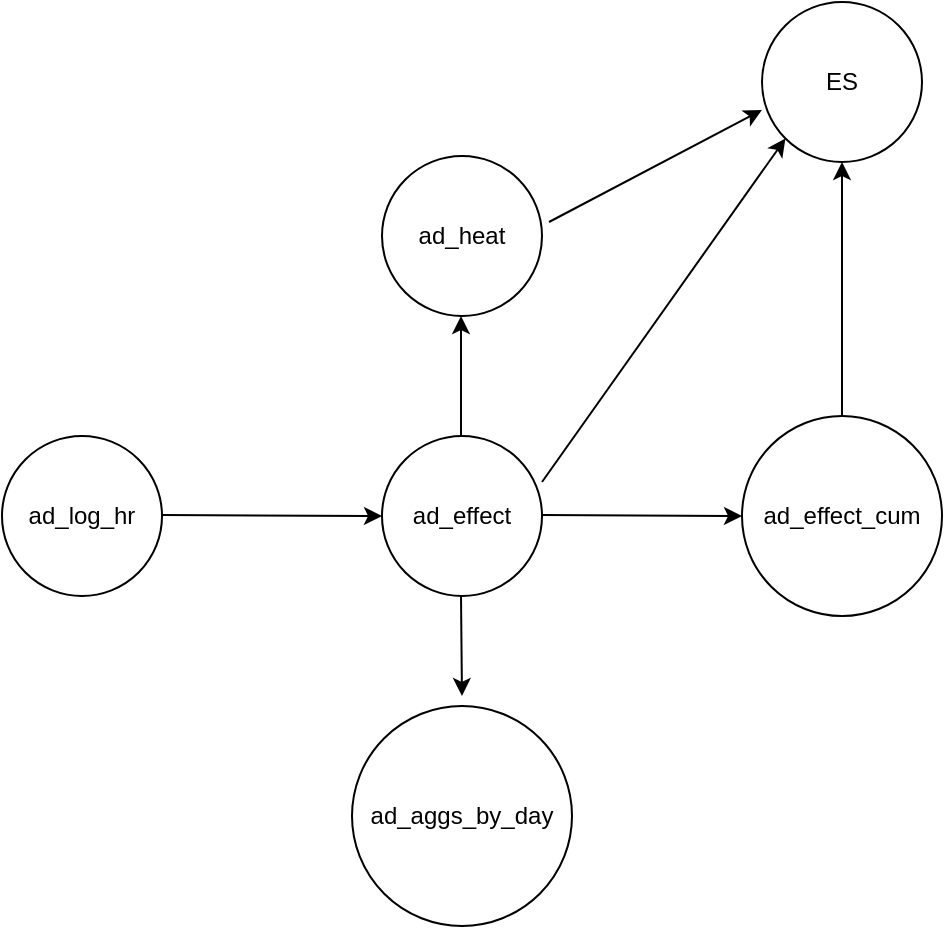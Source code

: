 <mxfile version="24.7.12">
  <diagram name="Page-1" id="b520641d-4fe3-3701-9064-5fc419738815">
    <mxGraphModel dx="1360" dy="761" grid="1" gridSize="10" guides="1" tooltips="1" connect="1" arrows="1" fold="1" page="1" pageScale="1" pageWidth="1100" pageHeight="850" background="none" math="0" shadow="0">
      <root>
        <mxCell id="0" />
        <mxCell id="1" parent="0" />
        <mxCell id="h7TTHRVeX8xDFdHaY4hK-1" value="ad_log_hr" style="ellipse;whiteSpace=wrap;html=1;aspect=fixed;" vertex="1" parent="1">
          <mxGeometry x="160" y="297" width="80" height="80" as="geometry" />
        </mxCell>
        <mxCell id="h7TTHRVeX8xDFdHaY4hK-2" value="ad_effect" style="ellipse;whiteSpace=wrap;html=1;aspect=fixed;" vertex="1" parent="1">
          <mxGeometry x="350" y="297" width="80" height="80" as="geometry" />
        </mxCell>
        <mxCell id="h7TTHRVeX8xDFdHaY4hK-4" value="" style="endArrow=classic;html=1;rounded=0;entryX=0;entryY=0.5;entryDx=0;entryDy=0;" edge="1" parent="1" target="h7TTHRVeX8xDFdHaY4hK-2">
          <mxGeometry width="50" height="50" relative="1" as="geometry">
            <mxPoint x="240" y="336.5" as="sourcePoint" />
            <mxPoint x="320" y="336.5" as="targetPoint" />
          </mxGeometry>
        </mxCell>
        <mxCell id="h7TTHRVeX8xDFdHaY4hK-5" value="ad_effect_cum" style="ellipse;whiteSpace=wrap;html=1;aspect=fixed;" vertex="1" parent="1">
          <mxGeometry x="530" y="287" width="100" height="100" as="geometry" />
        </mxCell>
        <mxCell id="h7TTHRVeX8xDFdHaY4hK-6" value="" style="endArrow=classic;html=1;rounded=0;" edge="1" parent="1">
          <mxGeometry width="50" height="50" relative="1" as="geometry">
            <mxPoint x="430" y="336.5" as="sourcePoint" />
            <mxPoint x="530" y="337" as="targetPoint" />
          </mxGeometry>
        </mxCell>
        <mxCell id="h7TTHRVeX8xDFdHaY4hK-9" value="ad_aggs_by_day" style="ellipse;whiteSpace=wrap;html=1;aspect=fixed;" vertex="1" parent="1">
          <mxGeometry x="335" y="432" width="110" height="110" as="geometry" />
        </mxCell>
        <mxCell id="h7TTHRVeX8xDFdHaY4hK-10" value="" style="endArrow=classic;html=1;rounded=0;" edge="1" parent="1">
          <mxGeometry width="50" height="50" relative="1" as="geometry">
            <mxPoint x="389.5" y="377" as="sourcePoint" />
            <mxPoint x="390" y="427" as="targetPoint" />
          </mxGeometry>
        </mxCell>
        <mxCell id="h7TTHRVeX8xDFdHaY4hK-11" value="ad_heat" style="ellipse;whiteSpace=wrap;html=1;aspect=fixed;" vertex="1" parent="1">
          <mxGeometry x="350" y="157" width="80" height="80" as="geometry" />
        </mxCell>
        <mxCell id="h7TTHRVeX8xDFdHaY4hK-12" value="" style="endArrow=classic;html=1;rounded=0;" edge="1" parent="1">
          <mxGeometry width="50" height="50" relative="1" as="geometry">
            <mxPoint x="389.5" y="297" as="sourcePoint" />
            <mxPoint x="389.5" y="237" as="targetPoint" />
          </mxGeometry>
        </mxCell>
        <mxCell id="h7TTHRVeX8xDFdHaY4hK-13" value="ES" style="ellipse;whiteSpace=wrap;html=1;aspect=fixed;" vertex="1" parent="1">
          <mxGeometry x="540" y="80" width="80" height="80" as="geometry" />
        </mxCell>
        <mxCell id="h7TTHRVeX8xDFdHaY4hK-18" value="" style="endArrow=classic;html=1;rounded=0;entryX=0;entryY=1;entryDx=0;entryDy=0;" edge="1" parent="1" target="h7TTHRVeX8xDFdHaY4hK-13">
          <mxGeometry width="50" height="50" relative="1" as="geometry">
            <mxPoint x="430" y="320" as="sourcePoint" />
            <mxPoint x="480" y="270" as="targetPoint" />
          </mxGeometry>
        </mxCell>
        <mxCell id="h7TTHRVeX8xDFdHaY4hK-19" value="" style="endArrow=classic;html=1;rounded=0;entryX=0.5;entryY=1;entryDx=0;entryDy=0;" edge="1" parent="1" target="h7TTHRVeX8xDFdHaY4hK-13">
          <mxGeometry width="50" height="50" relative="1" as="geometry">
            <mxPoint x="580" y="287" as="sourcePoint" />
            <mxPoint x="630" y="237" as="targetPoint" />
          </mxGeometry>
        </mxCell>
        <mxCell id="h7TTHRVeX8xDFdHaY4hK-20" value="" style="endArrow=classic;html=1;rounded=0;entryX=-0.044;entryY=0.675;entryDx=0;entryDy=0;entryPerimeter=0;" edge="1" parent="1">
          <mxGeometry width="50" height="50" relative="1" as="geometry">
            <mxPoint x="433.52" y="190" as="sourcePoint" />
            <mxPoint x="540" y="134" as="targetPoint" />
          </mxGeometry>
        </mxCell>
      </root>
    </mxGraphModel>
  </diagram>
</mxfile>
